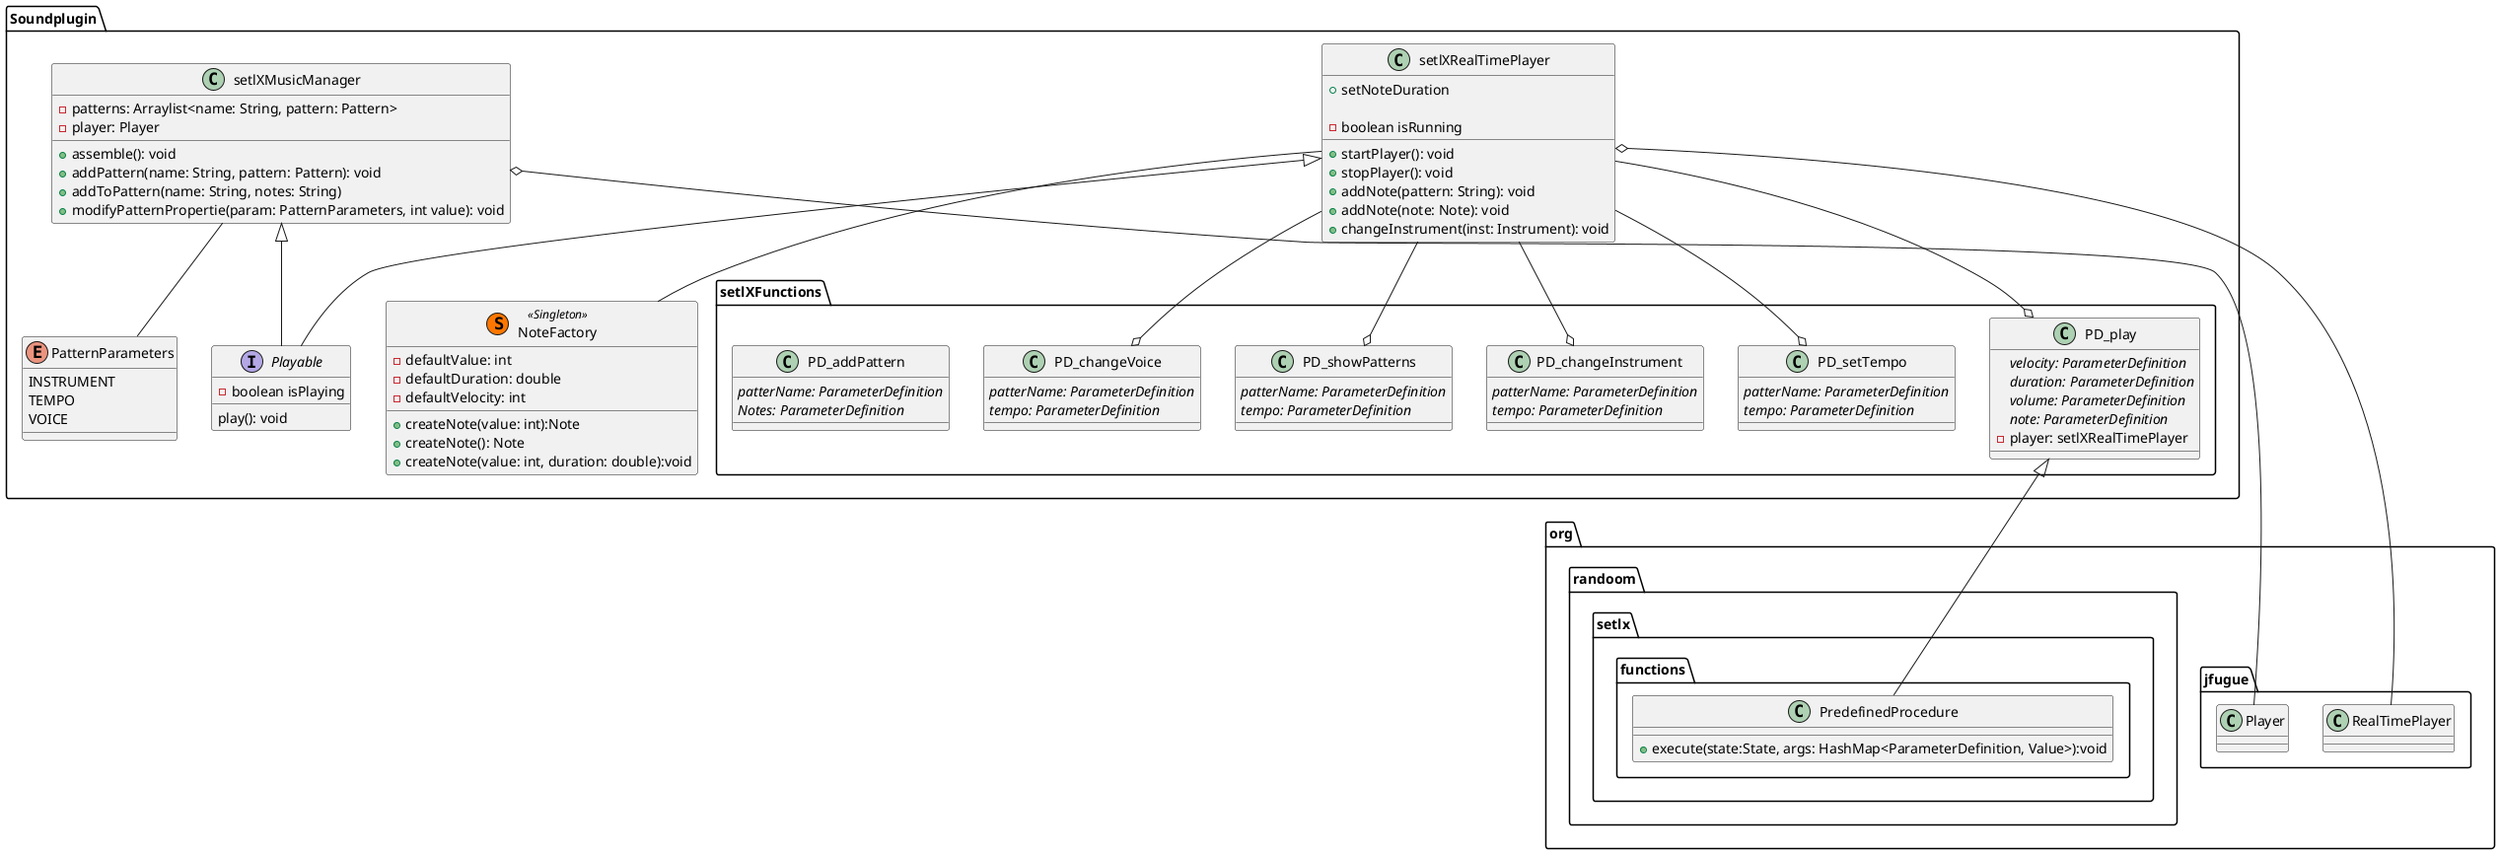 @startuml

package Soundplugin {
    class setlXRealTimePlayer{
    +startPlayer(): void
    +stopPlayer(): void
    +addNote(pattern: String): void
    +addNote(note: Note): void
    +changeInstrument(inst: Instrument): void
    +setNoteDuration

    -boolean isRunning

    }
    class NoteFactory <<(S,#FF7700) Singleton>>{
    -defaultValue: int
    -defaultDuration: double
    -defaultVelocity: int

    +createNote(value: int):Note
    +createNote(): Note
    +createNote(value: int, duration: double):void

    }
        interface Playable{
        -boolean isPlaying
        play(): void
        }
    class setlXMusicManager {

    -patterns: Arraylist<name: String, pattern: Pattern>
    -player: Player
    +assemble(): void
    +addPattern(name: String, pattern: Pattern): void
    +addToPattern(name: String, notes: String)
    +modifyPatternPropertie(param: PatternParameters, int value): void
    }

    enum PatternParameters{
    INSTRUMENT
    TEMPO
    VOICE
    }

package  setlXFunctions {
    class PD_play {
    {abstract} velocity: ParameterDefinition
    {abstract} duration: ParameterDefinition
    {abstract} volume: ParameterDefinition
    {abstract} note: ParameterDefinition
    -player: setlXRealTimePlayer
    }
    class PD_setTempo{
    {abstract} patterName: ParameterDefinition
    {abstract} tempo: ParameterDefinition
    }
    class PD_changeInstrument{
    {abstract} patterName: ParameterDefinition
    {abstract} tempo: ParameterDefinition
    }
    class PD_showPatterns{
    {abstract} patterName: ParameterDefinition
    {abstract} tempo: ParameterDefinition
    }
    class PD_changeVoice{
    {abstract} patterName: ParameterDefinition
    {abstract} tempo: ParameterDefinition
    }
    class PD_addPattern{
    {abstract} patterName: ParameterDefinition
    {abstract} Notes: ParameterDefinition
    }
}
}

package  org.randoom.setlx.functions {

class PredefinedProcedure {
+execute(state:State, args: HashMap<ParameterDefinition, Value>):void
}

}

package  org.jfugue{
    class RealTimePlayer{
    }
    class Player{
    }
}

PD_play <|-- PredefinedProcedure
setlXRealTimePlayer -- NoteFactory
setlXRealTimePlayer --o PD_play
setlXRealTimePlayer --o PD_changeInstrument
setlXRealTimePlayer --o PD_showPatterns
setlXRealTimePlayer --o PD_changeVoice
setlXRealTimePlayer --o PD_setTempo
setlXRealTimePlayer <|-- Playable
setlXMusicManager <|-- Playable
setlXMusicManager -- PatternParameters
setlXMusicManager o-- Player
setlXRealTimePlayer  o-- RealTimePlayer



@enduml